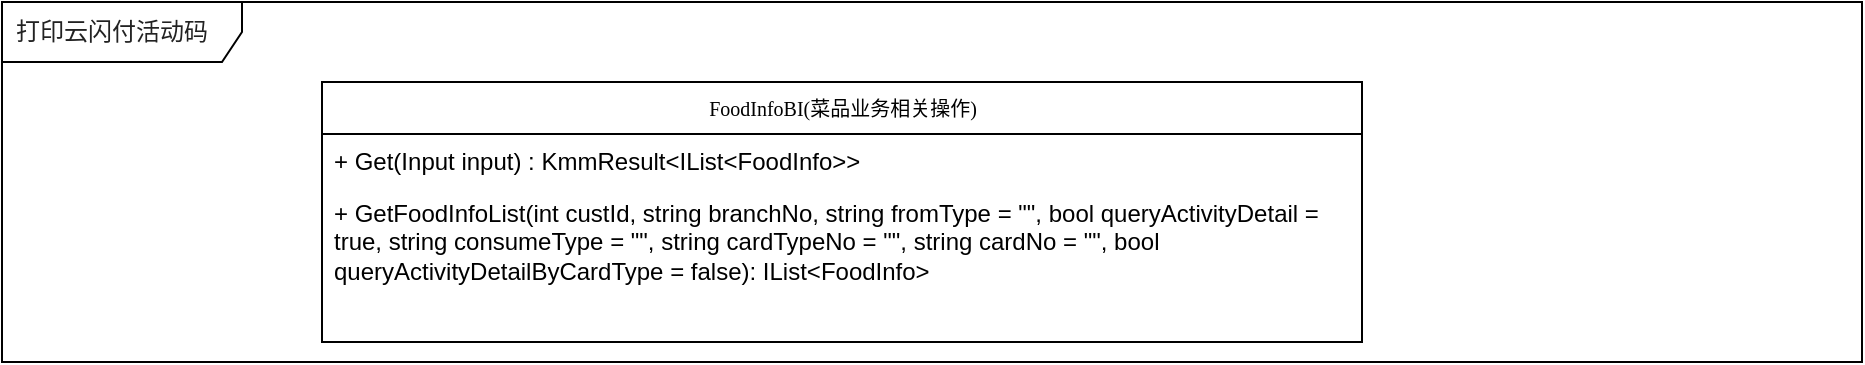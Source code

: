 <mxfile version="14.5.1" type="device"><diagram id="C5RBs43oDa-KdzZeNtuy" name="Page-1"><mxGraphModel dx="1326" dy="816" grid="1" gridSize="10" guides="1" tooltips="1" connect="1" arrows="1" fold="1" page="1" pageScale="1" pageWidth="827" pageHeight="1169" math="0" shadow="0"><root><mxCell id="WIyWlLk6GJQsqaUBKTNV-0"/><mxCell id="WIyWlLk6GJQsqaUBKTNV-1" parent="WIyWlLk6GJQsqaUBKTNV-0"/><mxCell id="IqEJ1nbPK3UWE8vmitYp-0" value="&lt;span style=&quot;color: rgb(34 , 34 , 34) ; font-family: &amp;#34;consolas&amp;#34; , &amp;#34;lucida console&amp;#34; , &amp;#34;courier new&amp;#34; , monospace ; background-color: rgb(255 , 255 , 255)&quot;&gt;打印云闪付活动码&lt;/span&gt;" style="shape=umlFrame;whiteSpace=wrap;html=1;width=120;height=30;boundedLbl=1;verticalAlign=middle;align=left;spacingLeft=5;" vertex="1" parent="WIyWlLk6GJQsqaUBKTNV-1"><mxGeometry x="40" y="80" width="930" height="180" as="geometry"/></mxCell><mxCell id="IqEJ1nbPK3UWE8vmitYp-1" value="FoodInfoBI(菜品业务相关操作)" style="swimlane;html=1;fontStyle=0;childLayout=stackLayout;horizontal=1;startSize=26;fillColor=none;horizontalStack=0;resizeParent=1;resizeLast=0;collapsible=1;marginBottom=0;swimlaneFillColor=#ffffff;rounded=0;shadow=0;comic=0;labelBackgroundColor=none;strokeWidth=1;fontFamily=Verdana;fontSize=10;align=center;" vertex="1" parent="WIyWlLk6GJQsqaUBKTNV-1"><mxGeometry x="200" y="120" width="520" height="130" as="geometry"/></mxCell><mxCell id="IqEJ1nbPK3UWE8vmitYp-2" value="&lt;span&gt;+ Get(Input input)&amp;nbsp;:&amp;nbsp;&lt;/span&gt;KmmResult&amp;lt;IList&amp;lt;FoodInfo&amp;gt;&amp;gt;" style="text;html=1;strokeColor=none;fillColor=none;align=left;verticalAlign=top;spacingLeft=4;spacingRight=4;whiteSpace=wrap;overflow=hidden;rotatable=0;points=[[0,0.5],[1,0.5]];portConstraint=eastwest;" vertex="1" parent="IqEJ1nbPK3UWE8vmitYp-1"><mxGeometry y="26" width="520" height="26" as="geometry"/></mxCell><mxCell id="IqEJ1nbPK3UWE8vmitYp-3" value="&lt;span&gt;+ GetFoodInfoList(int custId, string branchNo, string fromType = &quot;&quot;, bool queryActivityDetail = true, string consumeType = &quot;&quot;, string cardTypeNo = &quot;&quot;, string cardNo = &quot;&quot;, bool queryActivityDetailByCardType = false):&amp;nbsp;&lt;/span&gt;IList&amp;lt;FoodInfo&amp;gt;" style="text;html=1;strokeColor=none;fillColor=none;align=left;verticalAlign=top;spacingLeft=4;spacingRight=4;whiteSpace=wrap;overflow=hidden;rotatable=0;points=[[0,0.5],[1,0.5]];portConstraint=eastwest;" vertex="1" parent="IqEJ1nbPK3UWE8vmitYp-1"><mxGeometry y="52" width="520" height="78" as="geometry"/></mxCell></root></mxGraphModel></diagram></mxfile>